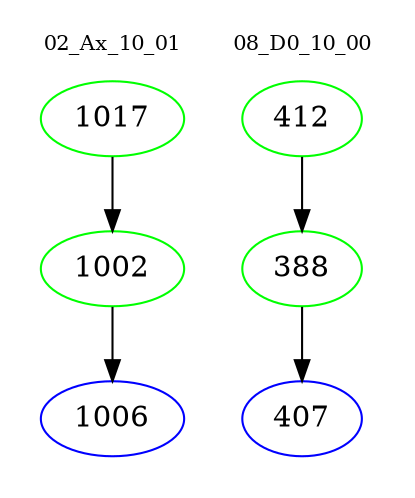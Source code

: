 digraph{
subgraph cluster_0 {
color = white
label = "02_Ax_10_01";
fontsize=10;
T0_1017 [label="1017", color="green"]
T0_1017 -> T0_1002 [color="black"]
T0_1002 [label="1002", color="green"]
T0_1002 -> T0_1006 [color="black"]
T0_1006 [label="1006", color="blue"]
}
subgraph cluster_1 {
color = white
label = "08_D0_10_00";
fontsize=10;
T1_412 [label="412", color="green"]
T1_412 -> T1_388 [color="black"]
T1_388 [label="388", color="green"]
T1_388 -> T1_407 [color="black"]
T1_407 [label="407", color="blue"]
}
}

